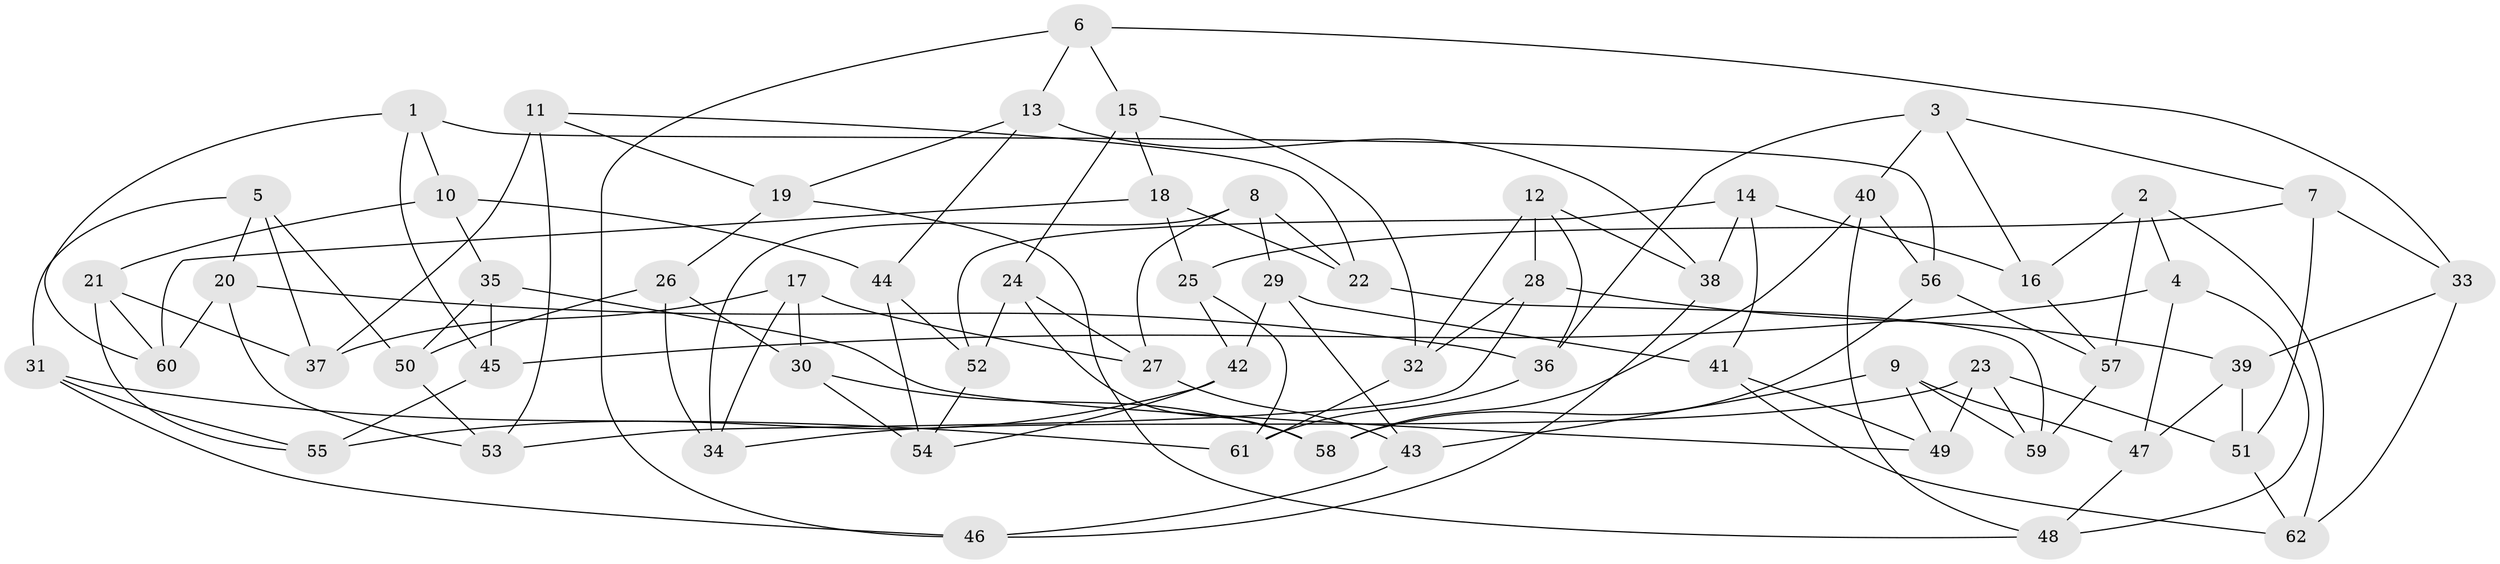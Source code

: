 // Generated by graph-tools (version 1.1) at 2025/26/03/09/25 03:26:52]
// undirected, 62 vertices, 124 edges
graph export_dot {
graph [start="1"]
  node [color=gray90,style=filled];
  1;
  2;
  3;
  4;
  5;
  6;
  7;
  8;
  9;
  10;
  11;
  12;
  13;
  14;
  15;
  16;
  17;
  18;
  19;
  20;
  21;
  22;
  23;
  24;
  25;
  26;
  27;
  28;
  29;
  30;
  31;
  32;
  33;
  34;
  35;
  36;
  37;
  38;
  39;
  40;
  41;
  42;
  43;
  44;
  45;
  46;
  47;
  48;
  49;
  50;
  51;
  52;
  53;
  54;
  55;
  56;
  57;
  58;
  59;
  60;
  61;
  62;
  1 -- 10;
  1 -- 56;
  1 -- 60;
  1 -- 45;
  2 -- 62;
  2 -- 57;
  2 -- 4;
  2 -- 16;
  3 -- 16;
  3 -- 40;
  3 -- 36;
  3 -- 7;
  4 -- 45;
  4 -- 48;
  4 -- 47;
  5 -- 20;
  5 -- 37;
  5 -- 50;
  5 -- 31;
  6 -- 46;
  6 -- 15;
  6 -- 13;
  6 -- 33;
  7 -- 25;
  7 -- 51;
  7 -- 33;
  8 -- 27;
  8 -- 29;
  8 -- 34;
  8 -- 22;
  9 -- 59;
  9 -- 47;
  9 -- 43;
  9 -- 49;
  10 -- 44;
  10 -- 21;
  10 -- 35;
  11 -- 22;
  11 -- 19;
  11 -- 53;
  11 -- 37;
  12 -- 28;
  12 -- 38;
  12 -- 32;
  12 -- 36;
  13 -- 19;
  13 -- 38;
  13 -- 44;
  14 -- 41;
  14 -- 38;
  14 -- 16;
  14 -- 52;
  15 -- 18;
  15 -- 24;
  15 -- 32;
  16 -- 57;
  17 -- 27;
  17 -- 30;
  17 -- 37;
  17 -- 34;
  18 -- 25;
  18 -- 22;
  18 -- 60;
  19 -- 48;
  19 -- 26;
  20 -- 53;
  20 -- 36;
  20 -- 60;
  21 -- 37;
  21 -- 60;
  21 -- 55;
  22 -- 59;
  23 -- 34;
  23 -- 51;
  23 -- 59;
  23 -- 49;
  24 -- 27;
  24 -- 52;
  24 -- 58;
  25 -- 42;
  25 -- 61;
  26 -- 30;
  26 -- 34;
  26 -- 50;
  27 -- 43;
  28 -- 53;
  28 -- 32;
  28 -- 39;
  29 -- 43;
  29 -- 41;
  29 -- 42;
  30 -- 54;
  30 -- 58;
  31 -- 55;
  31 -- 46;
  31 -- 61;
  32 -- 61;
  33 -- 39;
  33 -- 62;
  35 -- 45;
  35 -- 50;
  35 -- 49;
  36 -- 61;
  38 -- 46;
  39 -- 51;
  39 -- 47;
  40 -- 56;
  40 -- 48;
  40 -- 58;
  41 -- 62;
  41 -- 49;
  42 -- 54;
  42 -- 55;
  43 -- 46;
  44 -- 52;
  44 -- 54;
  45 -- 55;
  47 -- 48;
  50 -- 53;
  51 -- 62;
  52 -- 54;
  56 -- 58;
  56 -- 57;
  57 -- 59;
}
